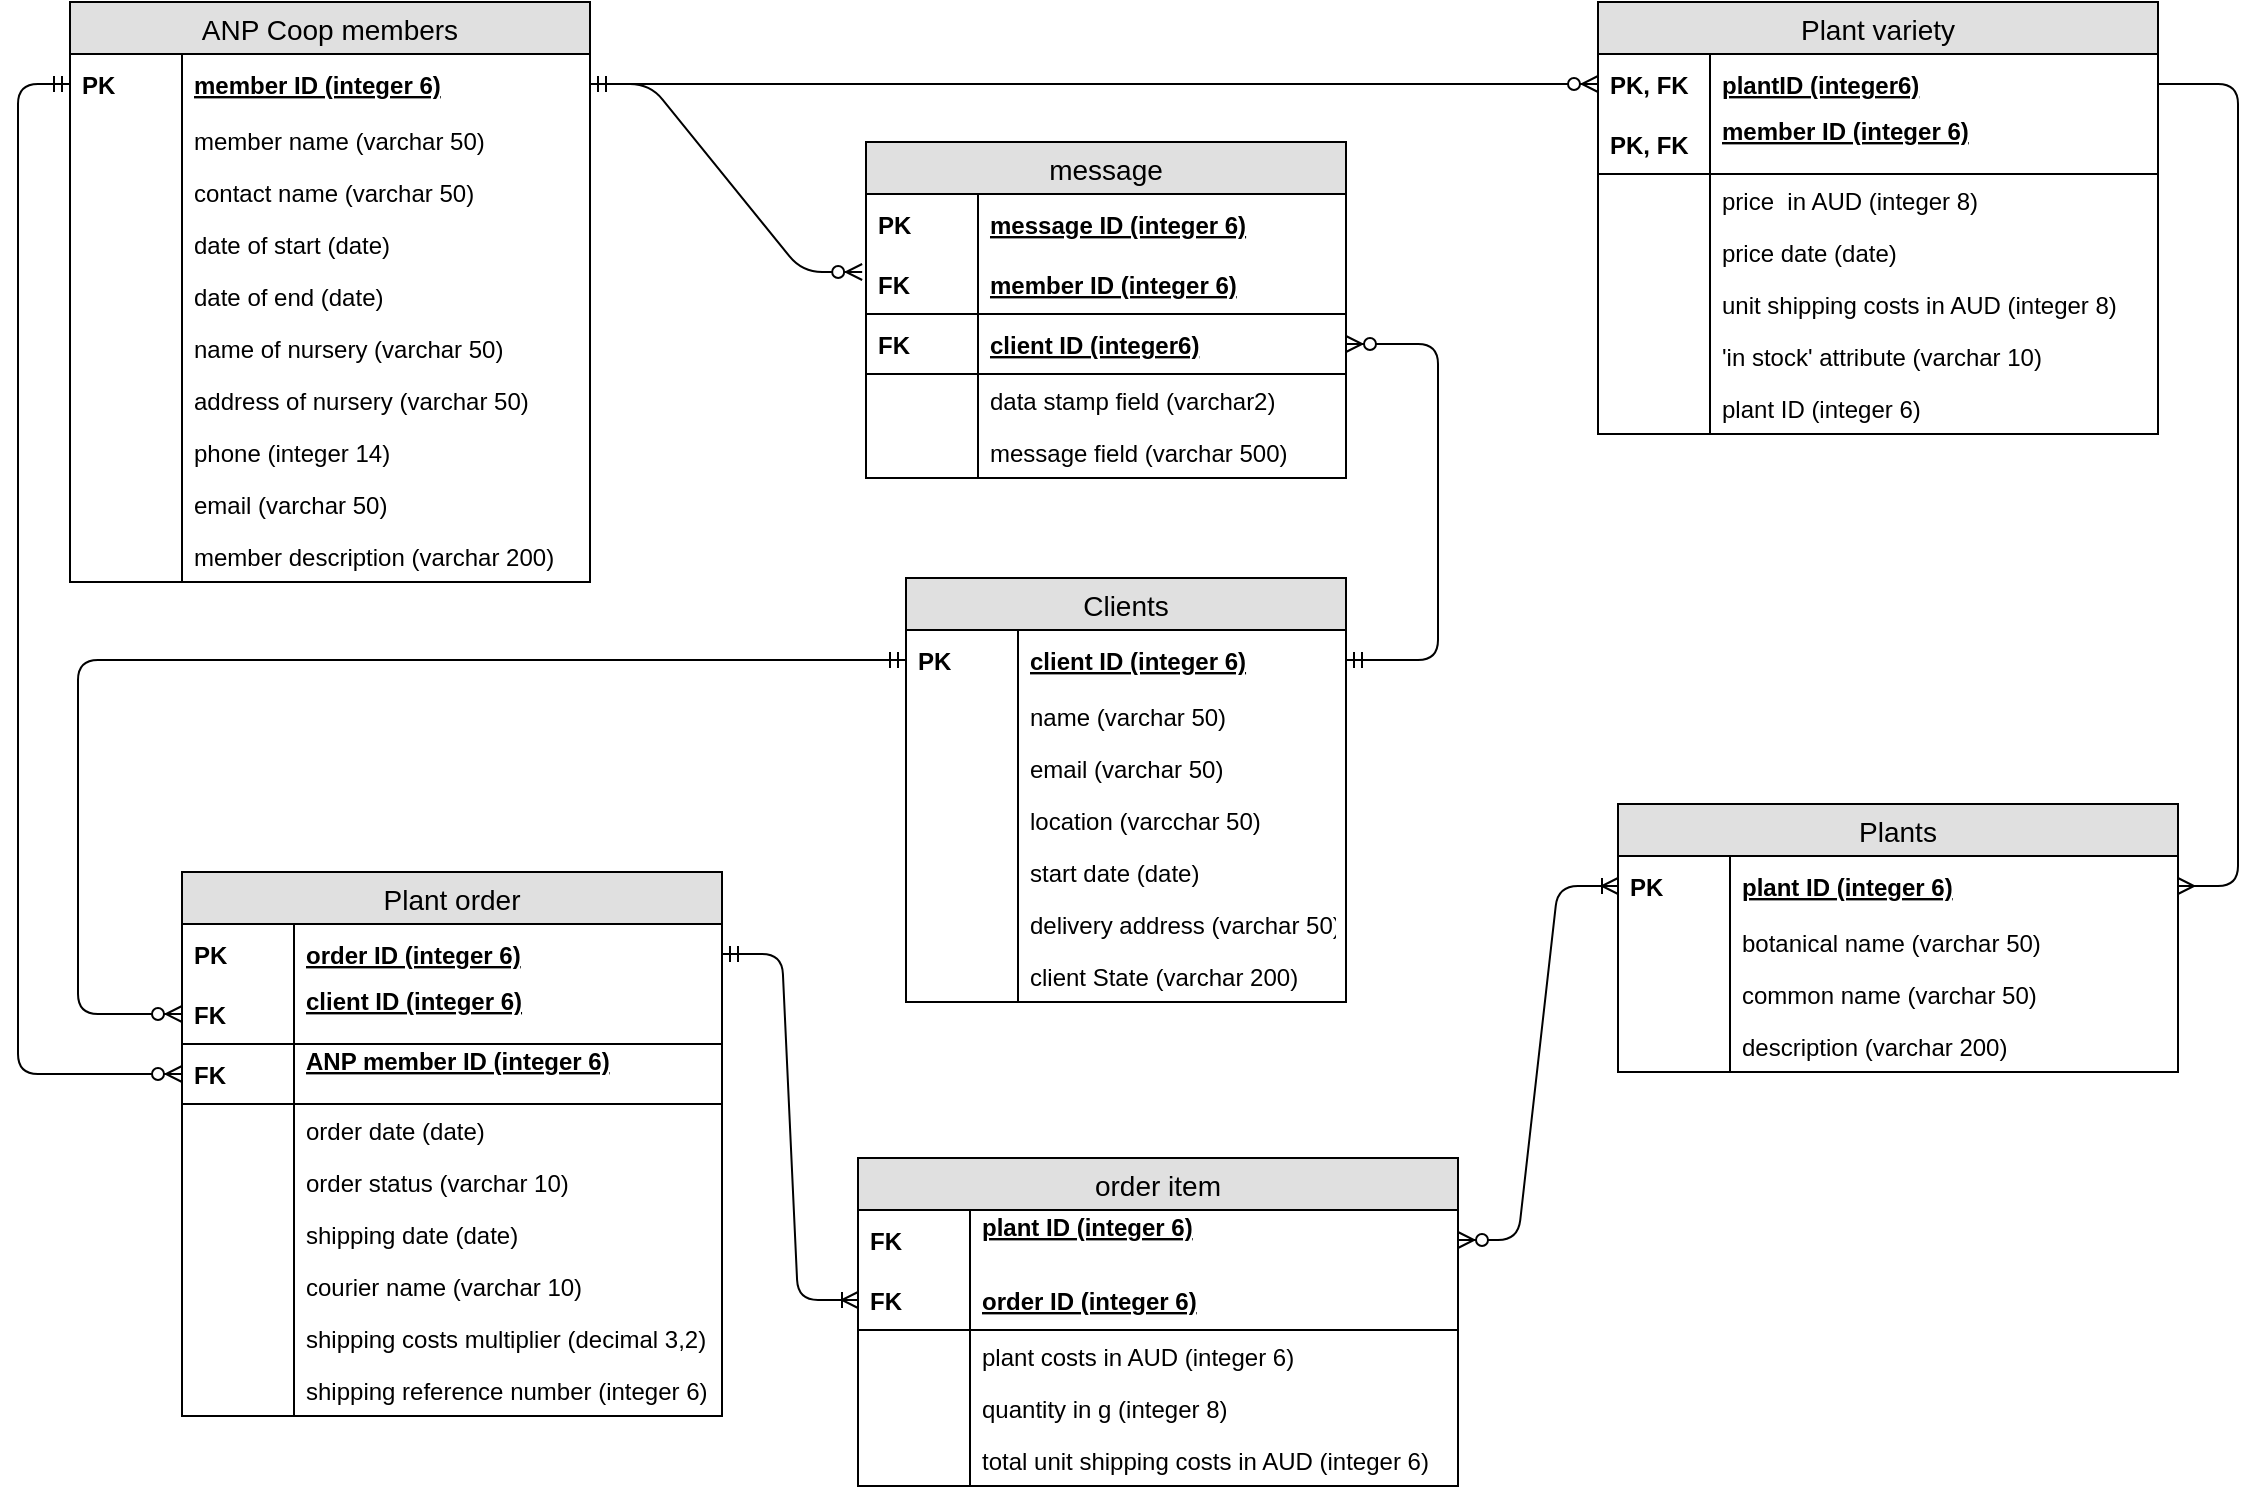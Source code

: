 <mxfile version="10.6.7" type="github"><diagram id="YzidZk8ZNNEjg5NNPewx" name="Page-1"><mxGraphModel dx="1394" dy="796" grid="1" gridSize="10" guides="1" tooltips="1" connect="1" arrows="1" fold="1" page="1" pageScale="1" pageWidth="1169" pageHeight="827" math="0" shadow="0"><root><mxCell id="0"/><mxCell id="1" parent="0"/><mxCell id="QkjNSO9vasuVNesbOYOE-1" value="ANP Coop members" style="swimlane;fontStyle=0;childLayout=stackLayout;horizontal=1;startSize=26;fillColor=#e0e0e0;horizontalStack=0;resizeParent=1;resizeParentMax=0;resizeLast=0;collapsible=1;marginBottom=0;swimlaneFillColor=#ffffff;align=center;fontSize=14;" parent="1" vertex="1"><mxGeometry x="56" y="34" width="260" height="290" as="geometry"/></mxCell><mxCell id="QkjNSO9vasuVNesbOYOE-2" value="member ID (integer 6)" style="shape=partialRectangle;top=0;left=0;right=0;bottom=0;align=left;verticalAlign=middle;fillColor=none;spacingLeft=60;spacingRight=4;overflow=hidden;rotatable=0;points=[[0,0.5],[1,0.5]];portConstraint=eastwest;dropTarget=0;fontStyle=5;fontSize=12;" parent="QkjNSO9vasuVNesbOYOE-1" vertex="1"><mxGeometry y="26" width="260" height="30" as="geometry"/></mxCell><mxCell id="QkjNSO9vasuVNesbOYOE-3" value="PK" style="shape=partialRectangle;fontStyle=1;top=0;left=0;bottom=0;fillColor=none;align=left;verticalAlign=middle;spacingLeft=4;spacingRight=4;overflow=hidden;rotatable=0;points=[];portConstraint=eastwest;part=1;fontSize=12;" parent="QkjNSO9vasuVNesbOYOE-2" vertex="1" connectable="0"><mxGeometry width="56" height="30" as="geometry"/></mxCell><mxCell id="QkjNSO9vasuVNesbOYOE-6" value="member name (varchar 50)&#10;" style="shape=partialRectangle;top=0;left=0;right=0;bottom=0;align=left;verticalAlign=top;fillColor=none;spacingLeft=60;spacingRight=4;overflow=hidden;rotatable=0;points=[[0,0.5],[1,0.5]];portConstraint=eastwest;dropTarget=0;fontSize=12;" parent="QkjNSO9vasuVNesbOYOE-1" vertex="1"><mxGeometry y="56" width="260" height="26" as="geometry"/></mxCell><mxCell id="QkjNSO9vasuVNesbOYOE-7" value="" style="shape=partialRectangle;top=0;left=0;bottom=0;fillColor=none;align=left;verticalAlign=top;spacingLeft=4;spacingRight=4;overflow=hidden;rotatable=0;points=[];portConstraint=eastwest;part=1;fontSize=12;" parent="QkjNSO9vasuVNesbOYOE-6" vertex="1" connectable="0"><mxGeometry width="56" height="26" as="geometry"/></mxCell><mxCell id="QkjNSO9vasuVNesbOYOE-8" value="contact name (varchar 50)&#10;" style="shape=partialRectangle;top=0;left=0;right=0;bottom=0;align=left;verticalAlign=top;fillColor=none;spacingLeft=60;spacingRight=4;overflow=hidden;rotatable=0;points=[[0,0.5],[1,0.5]];portConstraint=eastwest;dropTarget=0;fontSize=12;" parent="QkjNSO9vasuVNesbOYOE-1" vertex="1"><mxGeometry y="82" width="260" height="26" as="geometry"/></mxCell><mxCell id="QkjNSO9vasuVNesbOYOE-9" value="" style="shape=partialRectangle;top=0;left=0;bottom=0;fillColor=none;align=left;verticalAlign=top;spacingLeft=4;spacingRight=4;overflow=hidden;rotatable=0;points=[];portConstraint=eastwest;part=1;fontSize=12;" parent="QkjNSO9vasuVNesbOYOE-8" vertex="1" connectable="0"><mxGeometry width="56" height="26" as="geometry"/></mxCell><mxCell id="QkjNSO9vasuVNesbOYOE-10" value="date of start (date)&#10;" style="shape=partialRectangle;top=0;left=0;right=0;bottom=0;align=left;verticalAlign=top;fillColor=none;spacingLeft=60;spacingRight=4;overflow=hidden;rotatable=0;points=[[0,0.5],[1,0.5]];portConstraint=eastwest;dropTarget=0;fontSize=12;" parent="QkjNSO9vasuVNesbOYOE-1" vertex="1"><mxGeometry y="108" width="260" height="26" as="geometry"/></mxCell><mxCell id="QkjNSO9vasuVNesbOYOE-11" value="" style="shape=partialRectangle;top=0;left=0;bottom=0;fillColor=none;align=left;verticalAlign=top;spacingLeft=4;spacingRight=4;overflow=hidden;rotatable=0;points=[];portConstraint=eastwest;part=1;fontSize=12;" parent="QkjNSO9vasuVNesbOYOE-10" vertex="1" connectable="0"><mxGeometry width="56" height="26" as="geometry"/></mxCell><mxCell id="QkjNSO9vasuVNesbOYOE-12" value="date of end (date)&#10;" style="shape=partialRectangle;top=0;left=0;right=0;bottom=0;align=left;verticalAlign=top;fillColor=none;spacingLeft=60;spacingRight=4;overflow=hidden;rotatable=0;points=[[0,0.5],[1,0.5]];portConstraint=eastwest;dropTarget=0;fontSize=12;" parent="QkjNSO9vasuVNesbOYOE-1" vertex="1"><mxGeometry y="134" width="260" height="26" as="geometry"/></mxCell><mxCell id="QkjNSO9vasuVNesbOYOE-13" value="" style="shape=partialRectangle;top=0;left=0;bottom=0;fillColor=none;align=left;verticalAlign=top;spacingLeft=4;spacingRight=4;overflow=hidden;rotatable=0;points=[];portConstraint=eastwest;part=1;fontSize=12;" parent="QkjNSO9vasuVNesbOYOE-12" vertex="1" connectable="0"><mxGeometry width="56" height="26" as="geometry"/></mxCell><mxCell id="QkjNSO9vasuVNesbOYOE-14" value="name of nursery (varchar 50)&#10;" style="shape=partialRectangle;top=0;left=0;right=0;bottom=0;align=left;verticalAlign=top;fillColor=none;spacingLeft=60;spacingRight=4;overflow=hidden;rotatable=0;points=[[0,0.5],[1,0.5]];portConstraint=eastwest;dropTarget=0;fontSize=12;" parent="QkjNSO9vasuVNesbOYOE-1" vertex="1"><mxGeometry y="160" width="260" height="26" as="geometry"/></mxCell><mxCell id="QkjNSO9vasuVNesbOYOE-15" value="" style="shape=partialRectangle;top=0;left=0;bottom=0;fillColor=none;align=left;verticalAlign=top;spacingLeft=4;spacingRight=4;overflow=hidden;rotatable=0;points=[];portConstraint=eastwest;part=1;fontSize=12;" parent="QkjNSO9vasuVNesbOYOE-14" vertex="1" connectable="0"><mxGeometry width="56" height="26" as="geometry"/></mxCell><mxCell id="QkjNSO9vasuVNesbOYOE-16" value="address of nursery (varchar 50)&#10;" style="shape=partialRectangle;top=0;left=0;right=0;bottom=0;align=left;verticalAlign=top;fillColor=none;spacingLeft=60;spacingRight=4;overflow=hidden;rotatable=0;points=[[0,0.5],[1,0.5]];portConstraint=eastwest;dropTarget=0;fontSize=12;" parent="QkjNSO9vasuVNesbOYOE-1" vertex="1"><mxGeometry y="186" width="260" height="26" as="geometry"/></mxCell><mxCell id="QkjNSO9vasuVNesbOYOE-17" value="" style="shape=partialRectangle;top=0;left=0;bottom=0;fillColor=none;align=left;verticalAlign=top;spacingLeft=4;spacingRight=4;overflow=hidden;rotatable=0;points=[];portConstraint=eastwest;part=1;fontSize=12;" parent="QkjNSO9vasuVNesbOYOE-16" vertex="1" connectable="0"><mxGeometry width="56" height="26" as="geometry"/></mxCell><mxCell id="QkjNSO9vasuVNesbOYOE-18" value="phone (integer 14)&#10;" style="shape=partialRectangle;top=0;left=0;right=0;bottom=0;align=left;verticalAlign=top;fillColor=none;spacingLeft=60;spacingRight=4;overflow=hidden;rotatable=0;points=[[0,0.5],[1,0.5]];portConstraint=eastwest;dropTarget=0;fontSize=12;" parent="QkjNSO9vasuVNesbOYOE-1" vertex="1"><mxGeometry y="212" width="260" height="26" as="geometry"/></mxCell><mxCell id="QkjNSO9vasuVNesbOYOE-19" value="" style="shape=partialRectangle;top=0;left=0;bottom=0;fillColor=none;align=left;verticalAlign=top;spacingLeft=4;spacingRight=4;overflow=hidden;rotatable=0;points=[];portConstraint=eastwest;part=1;fontSize=12;" parent="QkjNSO9vasuVNesbOYOE-18" vertex="1" connectable="0"><mxGeometry width="56" height="26" as="geometry"/></mxCell><mxCell id="QkjNSO9vasuVNesbOYOE-24" value="email (varchar 50)&#10;" style="shape=partialRectangle;top=0;left=0;right=0;bottom=0;align=left;verticalAlign=top;fillColor=none;spacingLeft=60;spacingRight=4;overflow=hidden;rotatable=0;points=[[0,0.5],[1,0.5]];portConstraint=eastwest;dropTarget=0;fontSize=12;" parent="QkjNSO9vasuVNesbOYOE-1" vertex="1"><mxGeometry y="238" width="260" height="26" as="geometry"/></mxCell><mxCell id="QkjNSO9vasuVNesbOYOE-25" value="" style="shape=partialRectangle;top=0;left=0;bottom=0;fillColor=none;align=left;verticalAlign=top;spacingLeft=4;spacingRight=4;overflow=hidden;rotatable=0;points=[];portConstraint=eastwest;part=1;fontSize=12;" parent="QkjNSO9vasuVNesbOYOE-24" vertex="1" connectable="0"><mxGeometry width="56" height="26" as="geometry"/></mxCell><mxCell id="QkjNSO9vasuVNesbOYOE-20" value="member description (varchar 200)&#10;" style="shape=partialRectangle;top=0;left=0;right=0;bottom=0;align=left;verticalAlign=top;fillColor=none;spacingLeft=60;spacingRight=4;overflow=hidden;rotatable=0;points=[[0,0.5],[1,0.5]];portConstraint=eastwest;dropTarget=0;fontSize=12;" parent="QkjNSO9vasuVNesbOYOE-1" vertex="1"><mxGeometry y="264" width="260" height="26" as="geometry"/></mxCell><mxCell id="QkjNSO9vasuVNesbOYOE-21" value="" style="shape=partialRectangle;top=0;left=0;bottom=0;fillColor=none;align=left;verticalAlign=top;spacingLeft=4;spacingRight=4;overflow=hidden;rotatable=0;points=[];portConstraint=eastwest;part=1;fontSize=12;" parent="QkjNSO9vasuVNesbOYOE-20" vertex="1" connectable="0"><mxGeometry width="56" height="26" as="geometry"/></mxCell><mxCell id="QkjNSO9vasuVNesbOYOE-27" value="Clients" style="swimlane;fontStyle=0;childLayout=stackLayout;horizontal=1;startSize=26;fillColor=#e0e0e0;horizontalStack=0;resizeParent=1;resizeParentMax=0;resizeLast=0;collapsible=1;marginBottom=0;swimlaneFillColor=#ffffff;align=center;fontSize=14;" parent="1" vertex="1"><mxGeometry x="474" y="322" width="220" height="212" as="geometry"/></mxCell><mxCell id="QkjNSO9vasuVNesbOYOE-28" value="client ID (integer 6)" style="shape=partialRectangle;top=0;left=0;right=0;bottom=0;align=left;verticalAlign=middle;fillColor=none;spacingLeft=60;spacingRight=4;overflow=hidden;rotatable=0;points=[[0,0.5],[1,0.5]];portConstraint=eastwest;dropTarget=0;fontStyle=5;fontSize=12;" parent="QkjNSO9vasuVNesbOYOE-27" vertex="1"><mxGeometry y="26" width="220" height="30" as="geometry"/></mxCell><mxCell id="QkjNSO9vasuVNesbOYOE-29" value="PK" style="shape=partialRectangle;fontStyle=1;top=0;left=0;bottom=0;fillColor=none;align=left;verticalAlign=middle;spacingLeft=4;spacingRight=4;overflow=hidden;rotatable=0;points=[];portConstraint=eastwest;part=1;fontSize=12;" parent="QkjNSO9vasuVNesbOYOE-28" vertex="1" connectable="0"><mxGeometry width="56" height="30" as="geometry"/></mxCell><mxCell id="QkjNSO9vasuVNesbOYOE-32" value="name (varchar 50)&#10;" style="shape=partialRectangle;top=0;left=0;right=0;bottom=0;align=left;verticalAlign=top;fillColor=none;spacingLeft=60;spacingRight=4;overflow=hidden;rotatable=0;points=[[0,0.5],[1,0.5]];portConstraint=eastwest;dropTarget=0;fontSize=12;" parent="QkjNSO9vasuVNesbOYOE-27" vertex="1"><mxGeometry y="56" width="220" height="26" as="geometry"/></mxCell><mxCell id="QkjNSO9vasuVNesbOYOE-33" value="" style="shape=partialRectangle;top=0;left=0;bottom=0;fillColor=none;align=left;verticalAlign=top;spacingLeft=4;spacingRight=4;overflow=hidden;rotatable=0;points=[];portConstraint=eastwest;part=1;fontSize=12;" parent="QkjNSO9vasuVNesbOYOE-32" vertex="1" connectable="0"><mxGeometry width="56" height="26" as="geometry"/></mxCell><mxCell id="QkjNSO9vasuVNesbOYOE-34" value="email (varchar 50)&#10;" style="shape=partialRectangle;top=0;left=0;right=0;bottom=0;align=left;verticalAlign=top;fillColor=none;spacingLeft=60;spacingRight=4;overflow=hidden;rotatable=0;points=[[0,0.5],[1,0.5]];portConstraint=eastwest;dropTarget=0;fontSize=12;" parent="QkjNSO9vasuVNesbOYOE-27" vertex="1"><mxGeometry y="82" width="220" height="26" as="geometry"/></mxCell><mxCell id="QkjNSO9vasuVNesbOYOE-35" value="" style="shape=partialRectangle;top=0;left=0;bottom=0;fillColor=none;align=left;verticalAlign=top;spacingLeft=4;spacingRight=4;overflow=hidden;rotatable=0;points=[];portConstraint=eastwest;part=1;fontSize=12;" parent="QkjNSO9vasuVNesbOYOE-34" vertex="1" connectable="0"><mxGeometry width="56" height="26" as="geometry"/></mxCell><mxCell id="QkjNSO9vasuVNesbOYOE-36" value="location (varcchar 50)&#10;" style="shape=partialRectangle;top=0;left=0;right=0;bottom=0;align=left;verticalAlign=top;fillColor=none;spacingLeft=60;spacingRight=4;overflow=hidden;rotatable=0;points=[[0,0.5],[1,0.5]];portConstraint=eastwest;dropTarget=0;fontSize=12;" parent="QkjNSO9vasuVNesbOYOE-27" vertex="1"><mxGeometry y="108" width="220" height="26" as="geometry"/></mxCell><mxCell id="QkjNSO9vasuVNesbOYOE-37" value="" style="shape=partialRectangle;top=0;left=0;bottom=0;fillColor=none;align=left;verticalAlign=top;spacingLeft=4;spacingRight=4;overflow=hidden;rotatable=0;points=[];portConstraint=eastwest;part=1;fontSize=12;" parent="QkjNSO9vasuVNesbOYOE-36" vertex="1" connectable="0"><mxGeometry width="56" height="26" as="geometry"/></mxCell><mxCell id="QkjNSO9vasuVNesbOYOE-38" value="start date (date)&#10;" style="shape=partialRectangle;top=0;left=0;right=0;bottom=0;align=left;verticalAlign=top;fillColor=none;spacingLeft=60;spacingRight=4;overflow=hidden;rotatable=0;points=[[0,0.5],[1,0.5]];portConstraint=eastwest;dropTarget=0;fontSize=12;" parent="QkjNSO9vasuVNesbOYOE-27" vertex="1"><mxGeometry y="134" width="220" height="26" as="geometry"/></mxCell><mxCell id="QkjNSO9vasuVNesbOYOE-39" value="" style="shape=partialRectangle;top=0;left=0;bottom=0;fillColor=none;align=left;verticalAlign=top;spacingLeft=4;spacingRight=4;overflow=hidden;rotatable=0;points=[];portConstraint=eastwest;part=1;fontSize=12;" parent="QkjNSO9vasuVNesbOYOE-38" vertex="1" connectable="0"><mxGeometry width="56" height="26" as="geometry"/></mxCell><mxCell id="QkjNSO9vasuVNesbOYOE-40" value="delivery address (varchar 50)&#10;&#10;" style="shape=partialRectangle;top=0;left=0;right=0;bottom=0;align=left;verticalAlign=top;fillColor=none;spacingLeft=60;spacingRight=4;overflow=hidden;rotatable=0;points=[[0,0.5],[1,0.5]];portConstraint=eastwest;dropTarget=0;fontSize=12;" parent="QkjNSO9vasuVNesbOYOE-27" vertex="1"><mxGeometry y="160" width="220" height="26" as="geometry"/></mxCell><mxCell id="QkjNSO9vasuVNesbOYOE-41" value="" style="shape=partialRectangle;top=0;left=0;bottom=0;fillColor=none;align=left;verticalAlign=top;spacingLeft=4;spacingRight=4;overflow=hidden;rotatable=0;points=[];portConstraint=eastwest;part=1;fontSize=12;" parent="QkjNSO9vasuVNesbOYOE-40" vertex="1" connectable="0"><mxGeometry width="56" height="26" as="geometry"/></mxCell><mxCell id="waVhzBSmIayjBqANX9Ji-1" value="client State (varchar 200)&#10;" style="shape=partialRectangle;top=0;left=0;right=0;bottom=0;align=left;verticalAlign=top;fillColor=none;spacingLeft=60;spacingRight=4;overflow=hidden;rotatable=0;points=[[0,0.5],[1,0.5]];portConstraint=eastwest;dropTarget=0;fontSize=12;" vertex="1" parent="QkjNSO9vasuVNesbOYOE-27"><mxGeometry y="186" width="220" height="26" as="geometry"/></mxCell><mxCell id="waVhzBSmIayjBqANX9Ji-2" value="" style="shape=partialRectangle;top=0;left=0;bottom=0;fillColor=none;align=left;verticalAlign=top;spacingLeft=4;spacingRight=4;overflow=hidden;rotatable=0;points=[];portConstraint=eastwest;part=1;fontSize=12;" vertex="1" connectable="0" parent="waVhzBSmIayjBqANX9Ji-1"><mxGeometry width="56" height="26" as="geometry"/></mxCell><mxCell id="QkjNSO9vasuVNesbOYOE-65" value="Plant variety" style="swimlane;fontStyle=0;childLayout=stackLayout;horizontal=1;startSize=26;fillColor=#e0e0e0;horizontalStack=0;resizeParent=1;resizeParentMax=0;resizeLast=0;collapsible=1;marginBottom=0;swimlaneFillColor=#ffffff;align=center;fontSize=14;" parent="1" vertex="1"><mxGeometry x="820" y="34" width="280" height="216" as="geometry"/></mxCell><mxCell id="QkjNSO9vasuVNesbOYOE-66" value="plantID (integer6)" style="shape=partialRectangle;top=0;left=0;right=0;bottom=0;align=left;verticalAlign=middle;fillColor=none;spacingLeft=60;spacingRight=4;overflow=hidden;rotatable=0;points=[[0,0.5],[1,0.5]];portConstraint=eastwest;dropTarget=0;fontStyle=5;fontSize=12;" parent="QkjNSO9vasuVNesbOYOE-65" vertex="1"><mxGeometry y="26" width="280" height="30" as="geometry"/></mxCell><mxCell id="QkjNSO9vasuVNesbOYOE-67" value="PK, FK" style="shape=partialRectangle;fontStyle=1;top=0;left=0;bottom=0;fillColor=none;align=left;verticalAlign=middle;spacingLeft=4;spacingRight=4;overflow=hidden;rotatable=0;points=[];portConstraint=eastwest;part=1;fontSize=12;" parent="QkjNSO9vasuVNesbOYOE-66" vertex="1" connectable="0"><mxGeometry width="56" height="30" as="geometry"/></mxCell><mxCell id="QkjNSO9vasuVNesbOYOE-68" value="member ID (integer 6)&#10;" style="shape=partialRectangle;top=0;left=0;right=0;bottom=1;align=left;verticalAlign=middle;fillColor=none;spacingLeft=60;spacingRight=4;overflow=hidden;rotatable=0;points=[[0,0.5],[1,0.5]];portConstraint=eastwest;dropTarget=0;fontStyle=5;fontSize=12;" parent="QkjNSO9vasuVNesbOYOE-65" vertex="1"><mxGeometry y="56" width="280" height="30" as="geometry"/></mxCell><mxCell id="QkjNSO9vasuVNesbOYOE-69" value="PK, FK" style="shape=partialRectangle;fontStyle=1;top=0;left=0;bottom=0;fillColor=none;align=left;verticalAlign=middle;spacingLeft=4;spacingRight=4;overflow=hidden;rotatable=0;points=[];portConstraint=eastwest;part=1;fontSize=12;" parent="QkjNSO9vasuVNesbOYOE-68" vertex="1" connectable="0"><mxGeometry width="56" height="30" as="geometry"/></mxCell><mxCell id="QkjNSO9vasuVNesbOYOE-74" value="price  in AUD (integer 8)&#10;" style="shape=partialRectangle;top=0;left=0;right=0;bottom=0;align=left;verticalAlign=top;fillColor=none;spacingLeft=60;spacingRight=4;overflow=hidden;rotatable=0;points=[[0,0.5],[1,0.5]];portConstraint=eastwest;dropTarget=0;fontSize=12;" parent="QkjNSO9vasuVNesbOYOE-65" vertex="1"><mxGeometry y="86" width="280" height="26" as="geometry"/></mxCell><mxCell id="QkjNSO9vasuVNesbOYOE-75" value="" style="shape=partialRectangle;top=0;left=0;bottom=0;fillColor=none;align=left;verticalAlign=top;spacingLeft=4;spacingRight=4;overflow=hidden;rotatable=0;points=[];portConstraint=eastwest;part=1;fontSize=12;" parent="QkjNSO9vasuVNesbOYOE-74" vertex="1" connectable="0"><mxGeometry width="56" height="26" as="geometry"/></mxCell><mxCell id="QkjNSO9vasuVNesbOYOE-76" value="price date (date)&#10;" style="shape=partialRectangle;top=0;left=0;right=0;bottom=0;align=left;verticalAlign=top;fillColor=none;spacingLeft=60;spacingRight=4;overflow=hidden;rotatable=0;points=[[0,0.5],[1,0.5]];portConstraint=eastwest;dropTarget=0;fontSize=12;" parent="QkjNSO9vasuVNesbOYOE-65" vertex="1"><mxGeometry y="112" width="280" height="26" as="geometry"/></mxCell><mxCell id="QkjNSO9vasuVNesbOYOE-77" value="" style="shape=partialRectangle;top=0;left=0;bottom=0;fillColor=none;align=left;verticalAlign=top;spacingLeft=4;spacingRight=4;overflow=hidden;rotatable=0;points=[];portConstraint=eastwest;part=1;fontSize=12;" parent="QkjNSO9vasuVNesbOYOE-76" vertex="1" connectable="0"><mxGeometry width="56" height="26" as="geometry"/></mxCell><mxCell id="QkjNSO9vasuVNesbOYOE-78" value="unit shipping costs in AUD (integer 8)&#10;" style="shape=partialRectangle;top=0;left=0;right=0;bottom=0;align=left;verticalAlign=top;fillColor=none;spacingLeft=60;spacingRight=4;overflow=hidden;rotatable=0;points=[[0,0.5],[1,0.5]];portConstraint=eastwest;dropTarget=0;fontSize=12;" parent="QkjNSO9vasuVNesbOYOE-65" vertex="1"><mxGeometry y="138" width="280" height="26" as="geometry"/></mxCell><mxCell id="QkjNSO9vasuVNesbOYOE-79" value="" style="shape=partialRectangle;top=0;left=0;bottom=0;fillColor=none;align=left;verticalAlign=top;spacingLeft=4;spacingRight=4;overflow=hidden;rotatable=0;points=[];portConstraint=eastwest;part=1;fontSize=12;" parent="QkjNSO9vasuVNesbOYOE-78" vertex="1" connectable="0"><mxGeometry width="56" height="26" as="geometry"/></mxCell><mxCell id="QkjNSO9vasuVNesbOYOE-82" value="'in stock' attribute (varchar 10)&#10;" style="shape=partialRectangle;top=0;left=0;right=0;bottom=0;align=left;verticalAlign=top;fillColor=none;spacingLeft=60;spacingRight=4;overflow=hidden;rotatable=0;points=[[0,0.5],[1,0.5]];portConstraint=eastwest;dropTarget=0;fontSize=12;" parent="QkjNSO9vasuVNesbOYOE-65" vertex="1"><mxGeometry y="164" width="280" height="26" as="geometry"/></mxCell><mxCell id="QkjNSO9vasuVNesbOYOE-83" value="" style="shape=partialRectangle;top=0;left=0;bottom=0;fillColor=none;align=left;verticalAlign=top;spacingLeft=4;spacingRight=4;overflow=hidden;rotatable=0;points=[];portConstraint=eastwest;part=1;fontSize=12;" parent="QkjNSO9vasuVNesbOYOE-82" vertex="1" connectable="0"><mxGeometry width="56" height="26" as="geometry"/></mxCell><mxCell id="QkjNSO9vasuVNesbOYOE-144" value="plant ID (integer 6) &#10;&#10;" style="shape=partialRectangle;top=0;left=0;right=0;bottom=0;align=left;verticalAlign=top;fillColor=none;spacingLeft=60;spacingRight=4;overflow=hidden;rotatable=0;points=[[0,0.5],[1,0.5]];portConstraint=eastwest;dropTarget=0;fontSize=12;" parent="QkjNSO9vasuVNesbOYOE-65" vertex="1"><mxGeometry y="190" width="280" height="26" as="geometry"/></mxCell><mxCell id="QkjNSO9vasuVNesbOYOE-145" value="" style="shape=partialRectangle;top=0;left=0;bottom=0;fillColor=none;align=left;verticalAlign=top;spacingLeft=4;spacingRight=4;overflow=hidden;rotatable=0;points=[];portConstraint=eastwest;part=1;fontSize=12;" parent="QkjNSO9vasuVNesbOYOE-144" vertex="1" connectable="0"><mxGeometry width="56" height="26" as="geometry"/></mxCell><mxCell id="QkjNSO9vasuVNesbOYOE-84" value="Plant order" style="swimlane;fontStyle=0;childLayout=stackLayout;horizontal=1;startSize=26;fillColor=#e0e0e0;horizontalStack=0;resizeParent=1;resizeParentMax=0;resizeLast=0;collapsible=1;marginBottom=0;swimlaneFillColor=#ffffff;align=center;fontSize=14;" parent="1" vertex="1"><mxGeometry x="112" y="469" width="270" height="272" as="geometry"/></mxCell><mxCell id="QkjNSO9vasuVNesbOYOE-85" value="order ID (integer 6)" style="shape=partialRectangle;top=0;left=0;right=0;bottom=0;align=left;verticalAlign=middle;fillColor=none;spacingLeft=60;spacingRight=4;overflow=hidden;rotatable=0;points=[[0,0.5],[1,0.5]];portConstraint=eastwest;dropTarget=0;fontStyle=5;fontSize=12;" parent="QkjNSO9vasuVNesbOYOE-84" vertex="1"><mxGeometry y="26" width="270" height="30" as="geometry"/></mxCell><mxCell id="QkjNSO9vasuVNesbOYOE-86" value="PK" style="shape=partialRectangle;fontStyle=1;top=0;left=0;bottom=0;fillColor=none;align=left;verticalAlign=middle;spacingLeft=4;spacingRight=4;overflow=hidden;rotatable=0;points=[];portConstraint=eastwest;part=1;fontSize=12;" parent="QkjNSO9vasuVNesbOYOE-85" vertex="1" connectable="0"><mxGeometry width="56" height="30" as="geometry"/></mxCell><mxCell id="QkjNSO9vasuVNesbOYOE-87" value="client ID (integer 6)&#10;&#10;" style="shape=partialRectangle;top=0;left=0;right=0;bottom=1;align=left;verticalAlign=middle;fillColor=none;spacingLeft=60;spacingRight=4;overflow=hidden;rotatable=0;points=[[0,0.5],[1,0.5]];portConstraint=eastwest;dropTarget=0;fontStyle=5;fontSize=12;" parent="QkjNSO9vasuVNesbOYOE-84" vertex="1"><mxGeometry y="56" width="270" height="30" as="geometry"/></mxCell><mxCell id="QkjNSO9vasuVNesbOYOE-88" value="FK" style="shape=partialRectangle;fontStyle=1;top=0;left=0;bottom=0;fillColor=none;align=left;verticalAlign=middle;spacingLeft=4;spacingRight=4;overflow=hidden;rotatable=0;points=[];portConstraint=eastwest;part=1;fontSize=12;" parent="QkjNSO9vasuVNesbOYOE-87" vertex="1" connectable="0"><mxGeometry width="56" height="30" as="geometry"/></mxCell><mxCell id="wzHdBn6PeBfJiiYFXI4r-3" value="ANP member ID (integer 6)&#10;" style="shape=partialRectangle;top=0;left=0;right=0;bottom=1;align=left;verticalAlign=middle;fillColor=none;spacingLeft=60;spacingRight=4;overflow=hidden;rotatable=0;points=[[0,0.5],[1,0.5]];portConstraint=eastwest;dropTarget=0;fontStyle=5;fontSize=12;" parent="QkjNSO9vasuVNesbOYOE-84" vertex="1"><mxGeometry y="86" width="270" height="30" as="geometry"/></mxCell><mxCell id="wzHdBn6PeBfJiiYFXI4r-4" value="FK" style="shape=partialRectangle;fontStyle=1;top=0;left=0;bottom=0;fillColor=none;align=left;verticalAlign=middle;spacingLeft=4;spacingRight=4;overflow=hidden;rotatable=0;points=[];portConstraint=eastwest;part=1;fontSize=12;" parent="wzHdBn6PeBfJiiYFXI4r-3" vertex="1" connectable="0"><mxGeometry width="56" height="30" as="geometry"/></mxCell><mxCell id="QkjNSO9vasuVNesbOYOE-93" value="order date (date)&#10;" style="shape=partialRectangle;top=0;left=0;right=0;bottom=0;align=left;verticalAlign=top;fillColor=none;spacingLeft=60;spacingRight=4;overflow=hidden;rotatable=0;points=[[0,0.5],[1,0.5]];portConstraint=eastwest;dropTarget=0;fontSize=12;" parent="QkjNSO9vasuVNesbOYOE-84" vertex="1"><mxGeometry y="116" width="270" height="26" as="geometry"/></mxCell><mxCell id="QkjNSO9vasuVNesbOYOE-94" value="" style="shape=partialRectangle;top=0;left=0;bottom=0;fillColor=none;align=left;verticalAlign=top;spacingLeft=4;spacingRight=4;overflow=hidden;rotatable=0;points=[];portConstraint=eastwest;part=1;fontSize=12;" parent="QkjNSO9vasuVNesbOYOE-93" vertex="1" connectable="0"><mxGeometry width="56" height="26" as="geometry"/></mxCell><mxCell id="QkjNSO9vasuVNesbOYOE-95" value="order status (varchar 10)&#10;" style="shape=partialRectangle;top=0;left=0;right=0;bottom=0;align=left;verticalAlign=top;fillColor=none;spacingLeft=60;spacingRight=4;overflow=hidden;rotatable=0;points=[[0,0.5],[1,0.5]];portConstraint=eastwest;dropTarget=0;fontSize=12;" parent="QkjNSO9vasuVNesbOYOE-84" vertex="1"><mxGeometry y="142" width="270" height="26" as="geometry"/></mxCell><mxCell id="QkjNSO9vasuVNesbOYOE-96" value="" style="shape=partialRectangle;top=0;left=0;bottom=0;fillColor=none;align=left;verticalAlign=top;spacingLeft=4;spacingRight=4;overflow=hidden;rotatable=0;points=[];portConstraint=eastwest;part=1;fontSize=12;" parent="QkjNSO9vasuVNesbOYOE-95" vertex="1" connectable="0"><mxGeometry width="56" height="26" as="geometry"/></mxCell><mxCell id="QkjNSO9vasuVNesbOYOE-97" value="shipping date (date)&#10;" style="shape=partialRectangle;top=0;left=0;right=0;bottom=0;align=left;verticalAlign=top;fillColor=none;spacingLeft=60;spacingRight=4;overflow=hidden;rotatable=0;points=[[0,0.5],[1,0.5]];portConstraint=eastwest;dropTarget=0;fontSize=12;" parent="QkjNSO9vasuVNesbOYOE-84" vertex="1"><mxGeometry y="168" width="270" height="26" as="geometry"/></mxCell><mxCell id="QkjNSO9vasuVNesbOYOE-98" value="" style="shape=partialRectangle;top=0;left=0;bottom=0;fillColor=none;align=left;verticalAlign=top;spacingLeft=4;spacingRight=4;overflow=hidden;rotatable=0;points=[];portConstraint=eastwest;part=1;fontSize=12;" parent="QkjNSO9vasuVNesbOYOE-97" vertex="1" connectable="0"><mxGeometry width="56" height="26" as="geometry"/></mxCell><mxCell id="QkjNSO9vasuVNesbOYOE-99" value="courier name (varchar 10)&#10;" style="shape=partialRectangle;top=0;left=0;right=0;bottom=0;align=left;verticalAlign=top;fillColor=none;spacingLeft=60;spacingRight=4;overflow=hidden;rotatable=0;points=[[0,0.5],[1,0.5]];portConstraint=eastwest;dropTarget=0;fontSize=12;" parent="QkjNSO9vasuVNesbOYOE-84" vertex="1"><mxGeometry y="194" width="270" height="26" as="geometry"/></mxCell><mxCell id="QkjNSO9vasuVNesbOYOE-100" value="" style="shape=partialRectangle;top=0;left=0;bottom=0;fillColor=none;align=left;verticalAlign=top;spacingLeft=4;spacingRight=4;overflow=hidden;rotatable=0;points=[];portConstraint=eastwest;part=1;fontSize=12;" parent="QkjNSO9vasuVNesbOYOE-99" vertex="1" connectable="0"><mxGeometry width="56" height="26" as="geometry"/></mxCell><mxCell id="QkjNSO9vasuVNesbOYOE-101" value="shipping costs multiplier (decimal 3,2) &#10;" style="shape=partialRectangle;top=0;left=0;right=0;bottom=0;align=left;verticalAlign=top;fillColor=none;spacingLeft=60;spacingRight=4;overflow=hidden;rotatable=0;points=[[0,0.5],[1,0.5]];portConstraint=eastwest;dropTarget=0;fontSize=12;" parent="QkjNSO9vasuVNesbOYOE-84" vertex="1"><mxGeometry y="220" width="270" height="26" as="geometry"/></mxCell><mxCell id="QkjNSO9vasuVNesbOYOE-102" value="" style="shape=partialRectangle;top=0;left=0;bottom=0;fillColor=none;align=left;verticalAlign=top;spacingLeft=4;spacingRight=4;overflow=hidden;rotatable=0;points=[];portConstraint=eastwest;part=1;fontSize=12;" parent="QkjNSO9vasuVNesbOYOE-101" vertex="1" connectable="0"><mxGeometry width="56" height="26" as="geometry"/></mxCell><mxCell id="QkjNSO9vasuVNesbOYOE-103" value="shipping reference number (integer 6)&#10;" style="shape=partialRectangle;top=0;left=0;right=0;bottom=0;align=left;verticalAlign=top;fillColor=none;spacingLeft=60;spacingRight=4;overflow=hidden;rotatable=0;points=[[0,0.5],[1,0.5]];portConstraint=eastwest;dropTarget=0;fontSize=12;" parent="QkjNSO9vasuVNesbOYOE-84" vertex="1"><mxGeometry y="246" width="270" height="26" as="geometry"/></mxCell><mxCell id="QkjNSO9vasuVNesbOYOE-104" value="" style="shape=partialRectangle;top=0;left=0;bottom=0;fillColor=none;align=left;verticalAlign=top;spacingLeft=4;spacingRight=4;overflow=hidden;rotatable=0;points=[];portConstraint=eastwest;part=1;fontSize=12;" parent="QkjNSO9vasuVNesbOYOE-103" vertex="1" connectable="0"><mxGeometry width="56" height="26" as="geometry"/></mxCell><mxCell id="QkjNSO9vasuVNesbOYOE-107" value="order item" style="swimlane;fontStyle=0;childLayout=stackLayout;horizontal=1;startSize=26;fillColor=#e0e0e0;horizontalStack=0;resizeParent=1;resizeParentMax=0;resizeLast=0;collapsible=1;marginBottom=0;swimlaneFillColor=#ffffff;align=center;fontSize=14;" parent="1" vertex="1"><mxGeometry x="450" y="612" width="300" height="164" as="geometry"/></mxCell><mxCell id="QkjNSO9vasuVNesbOYOE-108" value="plant ID (integer 6)&#10;" style="shape=partialRectangle;top=0;left=0;right=0;bottom=0;align=left;verticalAlign=middle;fillColor=none;spacingLeft=60;spacingRight=4;overflow=hidden;rotatable=0;points=[[0,0.5],[1,0.5]];portConstraint=eastwest;dropTarget=0;fontStyle=5;fontSize=12;" parent="QkjNSO9vasuVNesbOYOE-107" vertex="1"><mxGeometry y="26" width="300" height="30" as="geometry"/></mxCell><mxCell id="QkjNSO9vasuVNesbOYOE-109" value="FK" style="shape=partialRectangle;fontStyle=1;top=0;left=0;bottom=0;fillColor=none;align=left;verticalAlign=middle;spacingLeft=4;spacingRight=4;overflow=hidden;rotatable=0;points=[];portConstraint=eastwest;part=1;fontSize=12;" parent="QkjNSO9vasuVNesbOYOE-108" vertex="1" connectable="0"><mxGeometry width="56" height="30" as="geometry"/></mxCell><mxCell id="QkjNSO9vasuVNesbOYOE-110" value="order ID (integer 6)" style="shape=partialRectangle;top=0;left=0;right=0;bottom=1;align=left;verticalAlign=middle;fillColor=none;spacingLeft=60;spacingRight=4;overflow=hidden;rotatable=0;points=[[0,0.5],[1,0.5]];portConstraint=eastwest;dropTarget=0;fontStyle=5;fontSize=12;" parent="QkjNSO9vasuVNesbOYOE-107" vertex="1"><mxGeometry y="56" width="300" height="30" as="geometry"/></mxCell><mxCell id="QkjNSO9vasuVNesbOYOE-111" value="FK" style="shape=partialRectangle;fontStyle=1;top=0;left=0;bottom=0;fillColor=none;align=left;verticalAlign=middle;spacingLeft=4;spacingRight=4;overflow=hidden;rotatable=0;points=[];portConstraint=eastwest;part=1;fontSize=12;" parent="QkjNSO9vasuVNesbOYOE-110" vertex="1" connectable="0"><mxGeometry width="56" height="30" as="geometry"/></mxCell><mxCell id="QkjNSO9vasuVNesbOYOE-116" value="plant costs in AUD (integer 6)&#10;" style="shape=partialRectangle;top=0;left=0;right=0;bottom=0;align=left;verticalAlign=top;fillColor=none;spacingLeft=60;spacingRight=4;overflow=hidden;rotatable=0;points=[[0,0.5],[1,0.5]];portConstraint=eastwest;dropTarget=0;fontSize=12;" parent="QkjNSO9vasuVNesbOYOE-107" vertex="1"><mxGeometry y="86" width="300" height="26" as="geometry"/></mxCell><mxCell id="QkjNSO9vasuVNesbOYOE-117" value="" style="shape=partialRectangle;top=0;left=0;bottom=0;fillColor=none;align=left;verticalAlign=top;spacingLeft=4;spacingRight=4;overflow=hidden;rotatable=0;points=[];portConstraint=eastwest;part=1;fontSize=12;" parent="QkjNSO9vasuVNesbOYOE-116" vertex="1" connectable="0"><mxGeometry width="56" height="26" as="geometry"/></mxCell><mxCell id="QkjNSO9vasuVNesbOYOE-118" value="quantity in g (integer 8)&#10;" style="shape=partialRectangle;top=0;left=0;right=0;bottom=0;align=left;verticalAlign=top;fillColor=none;spacingLeft=60;spacingRight=4;overflow=hidden;rotatable=0;points=[[0,0.5],[1,0.5]];portConstraint=eastwest;dropTarget=0;fontSize=12;" parent="QkjNSO9vasuVNesbOYOE-107" vertex="1"><mxGeometry y="112" width="300" height="26" as="geometry"/></mxCell><mxCell id="QkjNSO9vasuVNesbOYOE-119" value="" style="shape=partialRectangle;top=0;left=0;bottom=0;fillColor=none;align=left;verticalAlign=top;spacingLeft=4;spacingRight=4;overflow=hidden;rotatable=0;points=[];portConstraint=eastwest;part=1;fontSize=12;" parent="QkjNSO9vasuVNesbOYOE-118" vertex="1" connectable="0"><mxGeometry width="56" height="26" as="geometry"/></mxCell><mxCell id="QkjNSO9vasuVNesbOYOE-120" value="total unit shipping costs in AUD (integer 6)&#10;" style="shape=partialRectangle;top=0;left=0;right=0;bottom=0;align=left;verticalAlign=top;fillColor=none;spacingLeft=60;spacingRight=4;overflow=hidden;rotatable=0;points=[[0,0.5],[1,0.5]];portConstraint=eastwest;dropTarget=0;fontSize=12;" parent="QkjNSO9vasuVNesbOYOE-107" vertex="1"><mxGeometry y="138" width="300" height="26" as="geometry"/></mxCell><mxCell id="QkjNSO9vasuVNesbOYOE-121" value="" style="shape=partialRectangle;top=0;left=0;bottom=0;fillColor=none;align=left;verticalAlign=top;spacingLeft=4;spacingRight=4;overflow=hidden;rotatable=0;points=[];portConstraint=eastwest;part=1;fontSize=12;" parent="QkjNSO9vasuVNesbOYOE-120" vertex="1" connectable="0"><mxGeometry width="56" height="26" as="geometry"/></mxCell><mxCell id="QkjNSO9vasuVNesbOYOE-122" value="message" style="swimlane;fontStyle=0;childLayout=stackLayout;horizontal=1;startSize=26;fillColor=#e0e0e0;horizontalStack=0;resizeParent=1;resizeParentMax=0;resizeLast=0;collapsible=1;marginBottom=0;swimlaneFillColor=#ffffff;align=center;fontSize=14;" parent="1" vertex="1"><mxGeometry x="454" y="104" width="240" height="168" as="geometry"/></mxCell><mxCell id="QkjNSO9vasuVNesbOYOE-123" value="message ID (integer 6)" style="shape=partialRectangle;top=0;left=0;right=0;bottom=0;align=left;verticalAlign=middle;fillColor=none;spacingLeft=60;spacingRight=4;overflow=hidden;rotatable=0;points=[[0,0.5],[1,0.5]];portConstraint=eastwest;dropTarget=0;fontStyle=5;fontSize=12;" parent="QkjNSO9vasuVNesbOYOE-122" vertex="1"><mxGeometry y="26" width="240" height="30" as="geometry"/></mxCell><mxCell id="QkjNSO9vasuVNesbOYOE-124" value="PK" style="shape=partialRectangle;fontStyle=1;top=0;left=0;bottom=0;fillColor=none;align=left;verticalAlign=middle;spacingLeft=4;spacingRight=4;overflow=hidden;rotatable=0;points=[];portConstraint=eastwest;part=1;fontSize=12;" parent="QkjNSO9vasuVNesbOYOE-123" vertex="1" connectable="0"><mxGeometry width="56" height="30" as="geometry"/></mxCell><mxCell id="QkjNSO9vasuVNesbOYOE-125" value="member ID (integer 6)" style="shape=partialRectangle;top=0;left=0;right=0;bottom=1;align=left;verticalAlign=middle;fillColor=none;spacingLeft=60;spacingRight=4;overflow=hidden;rotatable=0;points=[[0,0.5],[1,0.5]];portConstraint=eastwest;dropTarget=0;fontStyle=5;fontSize=12;" parent="QkjNSO9vasuVNesbOYOE-122" vertex="1"><mxGeometry y="56" width="240" height="30" as="geometry"/></mxCell><mxCell id="QkjNSO9vasuVNesbOYOE-126" value="FK" style="shape=partialRectangle;fontStyle=1;top=0;left=0;bottom=0;fillColor=none;align=left;verticalAlign=middle;spacingLeft=4;spacingRight=4;overflow=hidden;rotatable=0;points=[];portConstraint=eastwest;part=1;fontSize=12;" parent="QkjNSO9vasuVNesbOYOE-125" vertex="1" connectable="0"><mxGeometry width="56" height="30" as="geometry"/></mxCell><mxCell id="QkjNSO9vasuVNesbOYOE-150" value="client ID (integer6)" style="shape=partialRectangle;top=0;left=0;right=0;bottom=1;align=left;verticalAlign=middle;fillColor=none;spacingLeft=60;spacingRight=4;overflow=hidden;rotatable=0;points=[[0,0.5],[1,0.5]];portConstraint=eastwest;dropTarget=0;fontStyle=5;fontSize=12;" parent="QkjNSO9vasuVNesbOYOE-122" vertex="1"><mxGeometry y="86" width="240" height="30" as="geometry"/></mxCell><mxCell id="QkjNSO9vasuVNesbOYOE-151" value="FK" style="shape=partialRectangle;fontStyle=1;top=0;left=0;bottom=0;fillColor=none;align=left;verticalAlign=middle;spacingLeft=4;spacingRight=4;overflow=hidden;rotatable=0;points=[];portConstraint=eastwest;part=1;fontSize=12;" parent="QkjNSO9vasuVNesbOYOE-150" vertex="1" connectable="0"><mxGeometry width="56" height="30" as="geometry"/></mxCell><mxCell id="QkjNSO9vasuVNesbOYOE-131" value="data stamp field (varchar2)" style="shape=partialRectangle;top=0;left=0;right=0;bottom=0;align=left;verticalAlign=top;fillColor=none;spacingLeft=60;spacingRight=4;overflow=hidden;rotatable=0;points=[[0,0.5],[1,0.5]];portConstraint=eastwest;dropTarget=0;fontSize=12;" parent="QkjNSO9vasuVNesbOYOE-122" vertex="1"><mxGeometry y="116" width="240" height="26" as="geometry"/></mxCell><mxCell id="QkjNSO9vasuVNesbOYOE-132" value="" style="shape=partialRectangle;top=0;left=0;bottom=0;fillColor=none;align=left;verticalAlign=top;spacingLeft=4;spacingRight=4;overflow=hidden;rotatable=0;points=[];portConstraint=eastwest;part=1;fontSize=12;" parent="QkjNSO9vasuVNesbOYOE-131" vertex="1" connectable="0"><mxGeometry width="56" height="26" as="geometry"/></mxCell><mxCell id="QkjNSO9vasuVNesbOYOE-133" value="message field (varchar 500)&#10;" style="shape=partialRectangle;top=0;left=0;right=0;bottom=0;align=left;verticalAlign=top;fillColor=none;spacingLeft=60;spacingRight=4;overflow=hidden;rotatable=0;points=[[0,0.5],[1,0.5]];portConstraint=eastwest;dropTarget=0;fontSize=12;" parent="QkjNSO9vasuVNesbOYOE-122" vertex="1"><mxGeometry y="142" width="240" height="26" as="geometry"/></mxCell><mxCell id="QkjNSO9vasuVNesbOYOE-134" value="" style="shape=partialRectangle;top=0;left=0;bottom=0;fillColor=none;align=left;verticalAlign=top;spacingLeft=4;spacingRight=4;overflow=hidden;rotatable=0;points=[];portConstraint=eastwest;part=1;fontSize=12;" parent="QkjNSO9vasuVNesbOYOE-133" vertex="1" connectable="0"><mxGeometry width="56" height="26" as="geometry"/></mxCell><mxCell id="QkjNSO9vasuVNesbOYOE-147" value="" style="edgeStyle=entityRelationEdgeStyle;fontSize=12;html=1;endArrow=ERoneToMany;startArrow=ERmandOne;entryX=0;entryY=0.5;entryDx=0;entryDy=0;exitX=1;exitY=0.5;exitDx=0;exitDy=0;" parent="1" source="QkjNSO9vasuVNesbOYOE-85" target="QkjNSO9vasuVNesbOYOE-110" edge="1"><mxGeometry width="100" height="100" relative="1" as="geometry"><mxPoint x="30" y="850" as="sourcePoint"/><mxPoint x="130" y="750" as="targetPoint"/></mxGeometry></mxCell><mxCell id="QkjNSO9vasuVNesbOYOE-149" value="" style="edgeStyle=entityRelationEdgeStyle;fontSize=12;html=1;endArrow=ERzeroToMany;startArrow=ERmandOne;entryX=-0.008;entryY=0.3;entryDx=0;entryDy=0;entryPerimeter=0;exitX=1;exitY=0.5;exitDx=0;exitDy=0;" parent="1" source="QkjNSO9vasuVNesbOYOE-2" target="QkjNSO9vasuVNesbOYOE-125" edge="1"><mxGeometry width="100" height="100" relative="1" as="geometry"><mxPoint x="300" y="111" as="sourcePoint"/><mxPoint x="390" y="330" as="targetPoint"/></mxGeometry></mxCell><mxCell id="i3xJnZ-E2D5oQb6hQ9Q2-3" value="" style="fontSize=12;html=1;endArrow=ERzeroToMany;startArrow=ERmandOne;entryX=1;entryY=0.5;entryDx=0;entryDy=0;exitX=1;exitY=0.5;exitDx=0;exitDy=0;edgeStyle=elbowEdgeStyle;" parent="1" source="QkjNSO9vasuVNesbOYOE-28" target="QkjNSO9vasuVNesbOYOE-150" edge="1"><mxGeometry width="100" height="100" relative="1" as="geometry"><mxPoint x="756" y="695" as="sourcePoint"/><mxPoint x="780" y="483" as="targetPoint"/><Array as="points"><mxPoint x="740" y="290"/></Array></mxGeometry></mxCell><mxCell id="wzHdBn6PeBfJiiYFXI4r-6" value="" style="edgeStyle=elbowEdgeStyle;fontSize=12;html=1;endArrow=ERzeroToMany;startArrow=ERmandOne;entryX=0;entryY=0.5;entryDx=0;entryDy=0;exitX=0;exitY=0.5;exitDx=0;exitDy=0;" parent="1" source="QkjNSO9vasuVNesbOYOE-28" target="QkjNSO9vasuVNesbOYOE-87" edge="1"><mxGeometry width="100" height="100" relative="1" as="geometry"><mxPoint x="760" y="563" as="sourcePoint"/><mxPoint x="510" y="293" as="targetPoint"/><Array as="points"><mxPoint x="60" y="410"/></Array></mxGeometry></mxCell><mxCell id="wzHdBn6PeBfJiiYFXI4r-8" value="" style="edgeStyle=elbowEdgeStyle;fontSize=12;html=1;endArrow=ERzeroToMany;startArrow=ERmandOne;entryX=0;entryY=0.5;entryDx=0;entryDy=0;exitX=0;exitY=0.5;exitDx=0;exitDy=0;" parent="1" source="QkjNSO9vasuVNesbOYOE-2" target="wzHdBn6PeBfJiiYFXI4r-3" edge="1"><mxGeometry width="100" height="100" relative="1" as="geometry"><mxPoint x="310" y="100" as="sourcePoint"/><mxPoint x="403" y="436" as="targetPoint"/><Array as="points"><mxPoint x="30" y="280"/><mxPoint x="360" y="310"/></Array></mxGeometry></mxCell><mxCell id="wzHdBn6PeBfJiiYFXI4r-13" value="" style="edgeStyle=entityRelationEdgeStyle;fontSize=12;html=1;endArrow=ERoneToMany;startArrow=ERzeroToMany;entryX=0;entryY=0.5;entryDx=0;entryDy=0;exitX=1;exitY=0.5;exitDx=0;exitDy=0;" parent="1" source="QkjNSO9vasuVNesbOYOE-108" target="QkjNSO9vasuVNesbOYOE-51" edge="1"><mxGeometry width="100" height="100" relative="1" as="geometry"><mxPoint x="650" y="890" as="sourcePoint"/><mxPoint x="750" y="790" as="targetPoint"/></mxGeometry></mxCell><mxCell id="wzHdBn6PeBfJiiYFXI4r-14" value="" style="edgeStyle=entityRelationEdgeStyle;fontSize=12;html=1;endArrow=ERzeroToMany;startArrow=ERmandOne;entryX=0;entryY=0.5;entryDx=0;entryDy=0;exitX=1;exitY=0.5;exitDx=0;exitDy=0;" parent="1" source="QkjNSO9vasuVNesbOYOE-2" target="QkjNSO9vasuVNesbOYOE-66" edge="1"><mxGeometry width="100" height="100" relative="1" as="geometry"><mxPoint x="300" y="100" as="sourcePoint"/><mxPoint x="140" y="750" as="targetPoint"/></mxGeometry></mxCell><mxCell id="QkjNSO9vasuVNesbOYOE-50" value="Plants" style="swimlane;fontStyle=0;childLayout=stackLayout;horizontal=1;startSize=26;fillColor=#e0e0e0;horizontalStack=0;resizeParent=1;resizeParentMax=0;resizeLast=0;collapsible=1;marginBottom=0;swimlaneFillColor=#ffffff;align=center;fontSize=14;" parent="1" vertex="1"><mxGeometry x="830" y="435" width="280" height="134" as="geometry"/></mxCell><mxCell id="QkjNSO9vasuVNesbOYOE-51" value="plant ID (integer 6)" style="shape=partialRectangle;top=0;left=0;right=0;bottom=0;align=left;verticalAlign=middle;fillColor=none;spacingLeft=60;spacingRight=4;overflow=hidden;rotatable=0;points=[[0,0.5],[1,0.5]];portConstraint=eastwest;dropTarget=0;fontStyle=5;fontSize=12;" parent="QkjNSO9vasuVNesbOYOE-50" vertex="1"><mxGeometry y="26" width="280" height="30" as="geometry"/></mxCell><mxCell id="QkjNSO9vasuVNesbOYOE-52" value="PK" style="shape=partialRectangle;fontStyle=1;top=0;left=0;bottom=0;fillColor=none;align=left;verticalAlign=middle;spacingLeft=4;spacingRight=4;overflow=hidden;rotatable=0;points=[];portConstraint=eastwest;part=1;fontSize=12;" parent="QkjNSO9vasuVNesbOYOE-51" vertex="1" connectable="0"><mxGeometry width="56" height="30" as="geometry"/></mxCell><mxCell id="QkjNSO9vasuVNesbOYOE-55" value="botanical name (varchar 50)&#10;" style="shape=partialRectangle;top=0;left=0;right=0;bottom=0;align=left;verticalAlign=top;fillColor=none;spacingLeft=60;spacingRight=4;overflow=hidden;rotatable=0;points=[[0,0.5],[1,0.5]];portConstraint=eastwest;dropTarget=0;fontSize=12;" parent="QkjNSO9vasuVNesbOYOE-50" vertex="1"><mxGeometry y="56" width="280" height="26" as="geometry"/></mxCell><mxCell id="QkjNSO9vasuVNesbOYOE-56" value="" style="shape=partialRectangle;top=0;left=0;bottom=0;fillColor=none;align=left;verticalAlign=top;spacingLeft=4;spacingRight=4;overflow=hidden;rotatable=0;points=[];portConstraint=eastwest;part=1;fontSize=12;" parent="QkjNSO9vasuVNesbOYOE-55" vertex="1" connectable="0"><mxGeometry width="56" height="26" as="geometry"/></mxCell><mxCell id="QkjNSO9vasuVNesbOYOE-57" value="common name (varchar 50)&#10;" style="shape=partialRectangle;top=0;left=0;right=0;bottom=0;align=left;verticalAlign=top;fillColor=none;spacingLeft=60;spacingRight=4;overflow=hidden;rotatable=0;points=[[0,0.5],[1,0.5]];portConstraint=eastwest;dropTarget=0;fontSize=12;" parent="QkjNSO9vasuVNesbOYOE-50" vertex="1"><mxGeometry y="82" width="280" height="26" as="geometry"/></mxCell><mxCell id="QkjNSO9vasuVNesbOYOE-58" value="" style="shape=partialRectangle;top=0;left=0;bottom=0;fillColor=none;align=left;verticalAlign=top;spacingLeft=4;spacingRight=4;overflow=hidden;rotatable=0;points=[];portConstraint=eastwest;part=1;fontSize=12;" parent="QkjNSO9vasuVNesbOYOE-57" vertex="1" connectable="0"><mxGeometry width="56" height="26" as="geometry"/></mxCell><mxCell id="QkjNSO9vasuVNesbOYOE-59" value="description (varchar 200)&#10;" style="shape=partialRectangle;top=0;left=0;right=0;bottom=0;align=left;verticalAlign=top;fillColor=none;spacingLeft=60;spacingRight=4;overflow=hidden;rotatable=0;points=[[0,0.5],[1,0.5]];portConstraint=eastwest;dropTarget=0;fontSize=12;" parent="QkjNSO9vasuVNesbOYOE-50" vertex="1"><mxGeometry y="108" width="280" height="26" as="geometry"/></mxCell><mxCell id="QkjNSO9vasuVNesbOYOE-60" value="" style="shape=partialRectangle;top=0;left=0;bottom=0;fillColor=none;align=left;verticalAlign=top;spacingLeft=4;spacingRight=4;overflow=hidden;rotatable=0;points=[];portConstraint=eastwest;part=1;fontSize=12;" parent="QkjNSO9vasuVNesbOYOE-59" vertex="1" connectable="0"><mxGeometry width="56" height="26" as="geometry"/></mxCell><mxCell id="wzHdBn6PeBfJiiYFXI4r-2" value="" style="fontSize=12;html=1;endArrow=ERmany;edgeStyle=elbowEdgeStyle;exitX=1;exitY=0.5;exitDx=0;exitDy=0;entryX=1;entryY=0.5;entryDx=0;entryDy=0;" parent="1" source="QkjNSO9vasuVNesbOYOE-66" target="QkjNSO9vasuVNesbOYOE-51" edge="1"><mxGeometry width="100" height="100" relative="1" as="geometry"><mxPoint x="740" y="-16" as="sourcePoint"/><mxPoint x="743" y="-135" as="targetPoint"/><Array as="points"><mxPoint x="1140" y="290"/></Array></mxGeometry></mxCell></root></mxGraphModel></diagram></mxfile>